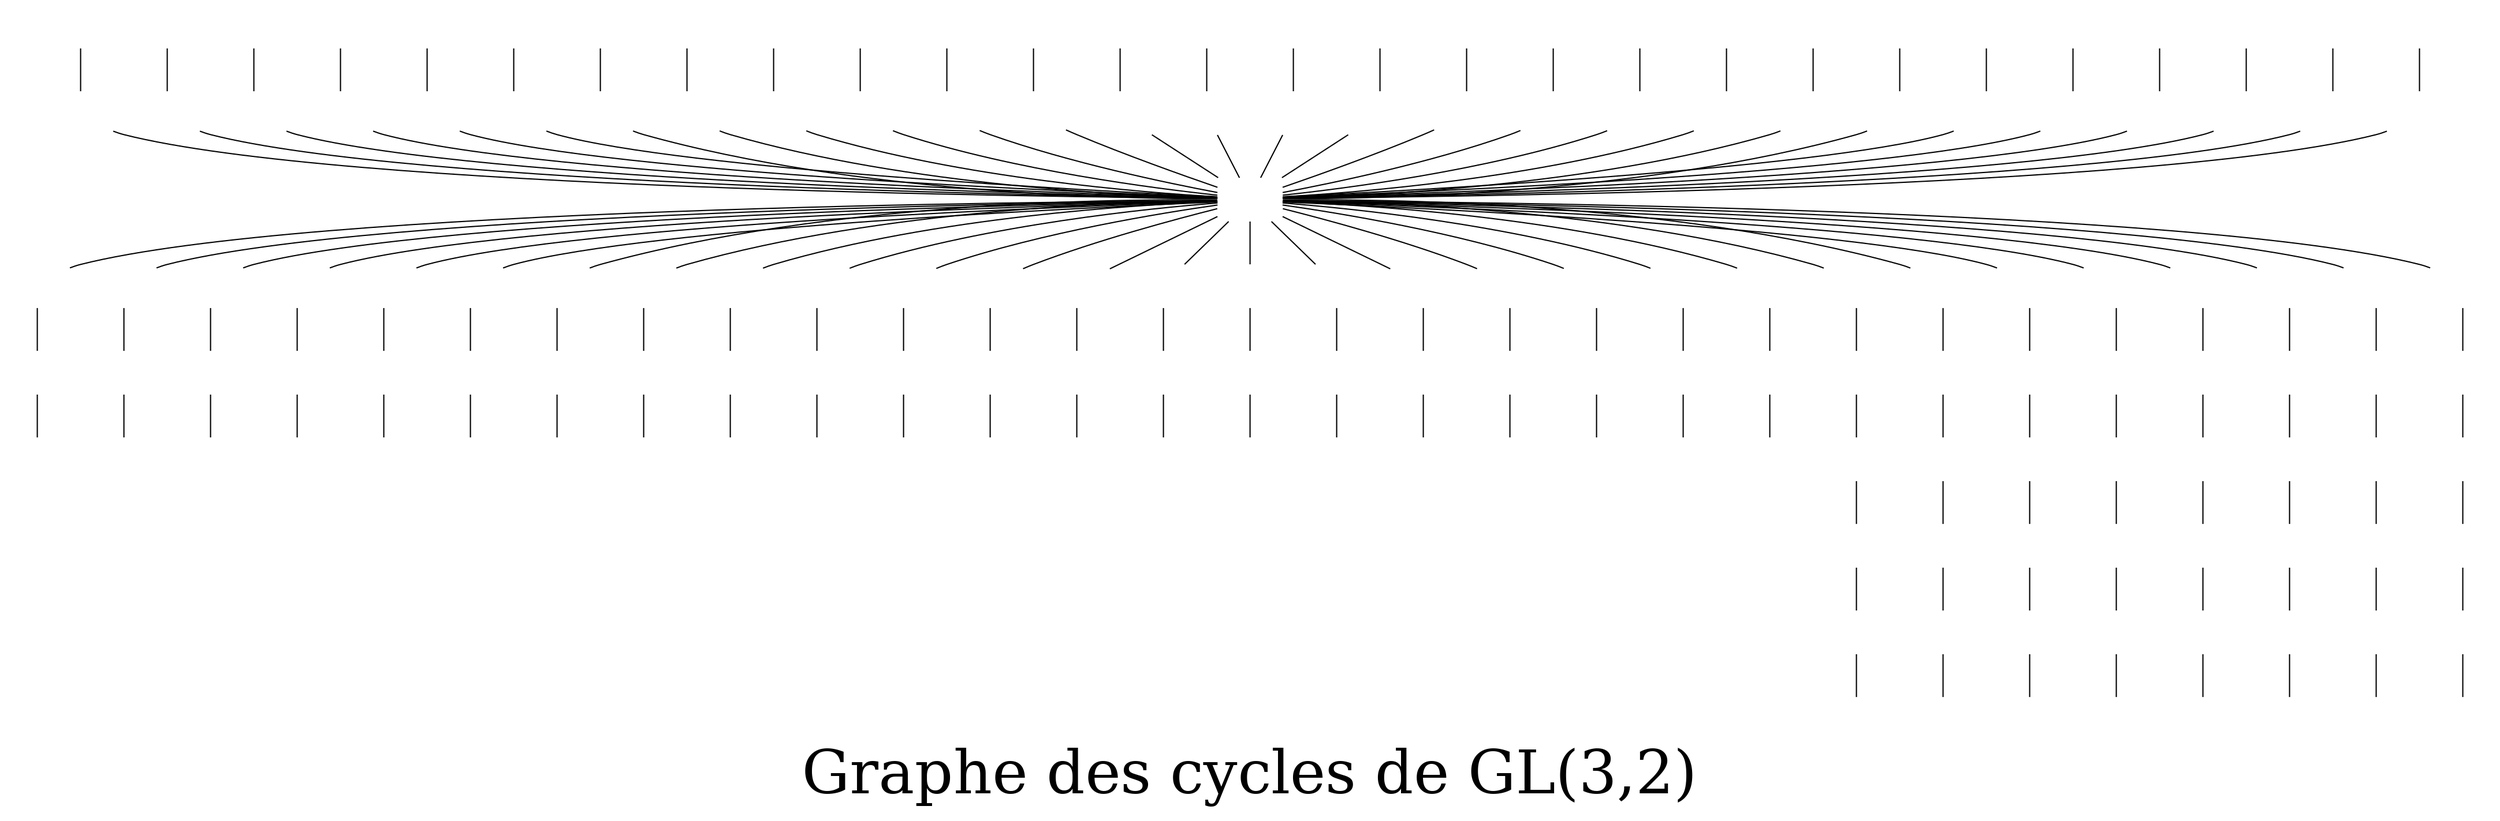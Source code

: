 
strict graph {
   label=<<FONT POINT-SIZE="50">Graphe des cycles de GL(3,2)</FONT>>
{
    node [shape=none, label=""];
84 [image="gl32.84.eps"];
85 [image="gl32.85.eps"];
86 [image="gl32.86.eps"];
87 [image="gl32.87.eps"];
92 [image="gl32.92.eps"];
93 [image="gl32.93.eps"];
98 [image="gl32.98.eps"];
103 [image="gl32.103.eps"];
107 [image="gl32.107.eps"];
110 [image="gl32.110.eps"];
116 [image="gl32.116.eps"];
117 [image="gl32.117.eps"];
122 [image="gl32.122.eps"];
123 [image="gl32.123.eps"];
124 [image="gl32.124.eps"];
125 [image="gl32.125.eps"];
140 [image="gl32.140.eps"];
143 [image="gl32.143.eps"];
158 [image="gl32.158.eps"];
159 [image="gl32.159.eps"];
161 [image="gl32.161.eps"];
163 [image="gl32.163.eps"];
165 [image="gl32.165.eps"];
167 [image="gl32.167.eps"];
169 [image="gl32.169.eps"];
174 [image="gl32.174.eps"];
177 [image="gl32.177.eps"];
179 [image="gl32.179.eps"];
181 [image="gl32.181.eps"];
183 [image="gl32.183.eps"];
185 [image="gl32.185.eps"];
188 [image="gl32.188.eps"];
205 [image="gl32.205.eps"];
206 [image="gl32.206.eps"];
212 [image="gl32.212.eps"];
213 [image="gl32.213.eps"];
214 [image="gl32.214.eps"];
215 [image="gl32.215.eps"];
225 [image="gl32.225.eps"];
230 [image="gl32.230.eps"];
233 [image="gl32.233.eps"];
234 [image="gl32.234.eps"];
236 [image="gl32.236.eps"];
239 [image="gl32.239.eps"];
241 [image="gl32.241.eps"];
242 [image="gl32.242.eps"];
249 [image="gl32.249.eps"];
254 [image="gl32.254.eps"];
266 [image="gl32.266.eps"];
267 [image="gl32.267.eps"];
270 [image="gl32.270.eps"];
271 [image="gl32.271.eps"];
273 [image="gl32.273.eps"];
275 [image="gl32.275.eps"];
277 [image="gl32.277.eps"];
279 [image="gl32.279.eps"];
281 [image="gl32.281.eps"];
282 [image="gl32.282.eps"];
285 [image="gl32.285.eps"];
286 [image="gl32.286.eps"];
298 [image="gl32.298.eps"];
299 [image="gl32.299.eps"];
302 [image="gl32.302.eps"];
303 [image="gl32.303.eps"];
305 [image="gl32.305.eps"];
307 [image="gl32.307.eps"];
309 [image="gl32.309.eps"];
311 [image="gl32.311.eps"];
313 [image="gl32.313.eps"];
314 [image="gl32.314.eps"];
317 [image="gl32.317.eps"];
318 [image="gl32.318.eps"];
330 [image="gl32.330.eps"];
331 [image="gl32.331.eps"];
337 [image="gl32.337.eps"];
339 [image="gl32.339.eps"];
340 [image="gl32.340.eps"];
342 [image="gl32.342.eps"];
345 [image="gl32.345.eps"];
346 [image="gl32.346.eps"];
348 [image="gl32.348.eps"];
351 [image="gl32.351.eps"];
358 [image="gl32.358.eps"];
359 [image="gl32.359.eps"];
369 [image="gl32.369.eps"];
372 [image="gl32.372.eps"];
377 [image="gl32.377.eps"];
380 [image="gl32.380.eps"];
394 [image="gl32.394.eps"];
395 [image="gl32.395.eps"];
401 [image="gl32.401.eps"];
403 [image="gl32.403.eps"];
405 [image="gl32.405.eps"];
407 [image="gl32.407.eps"];
409 [image="gl32.409.eps"];
410 [image="gl32.410.eps"];
417 [image="gl32.417.eps"];
419 [image="gl32.419.eps"];
421 [image="gl32.421.eps"];
423 [image="gl32.423.eps"];
425 [image="gl32.425.eps"];
428 [image="gl32.428.eps"];
443 [image="gl32.443.eps"];
444 [image="gl32.444.eps"];
458 [image="gl32.458.eps"];
459 [image="gl32.459.eps"];
460 [image="gl32.460.eps"];
461 [image="gl32.461.eps"];
465 [image="gl32.465.eps"];
467 [image="gl32.467.eps"];
468 [image="gl32.468.eps"];
470 [image="gl32.470.eps"];
473 [image="gl32.473.eps"];
474 [image="gl32.474.eps"];
481 [image="gl32.481.eps"];
482 [image="gl32.482.eps"];
489 [image="gl32.489.eps"];
494 [image="gl32.494.eps"];
498 [image="gl32.498.eps"];
501 [image="gl32.501.eps"];
94 [image="gl32.94.eps"];
95 [image="gl32.95.eps"];
99 [image="gl32.99.eps"];
102 [image="gl32.102.eps"];
106 [image="gl32.106.eps"];
111 [image="gl32.111.eps"];
114 [image="gl32.114.eps"];
115 [image="gl32.115.eps"];
141 [image="gl32.141.eps"];
142 [image="gl32.142.eps"];
156 [image="gl32.156.eps"];
157 [image="gl32.157.eps"];
171 [image="gl32.171.eps"];
172 [image="gl32.172.eps"];
187 [image="gl32.187.eps"];
190 [image="gl32.190.eps"];
204 [image="gl32.204.eps"];
207 [image="gl32.207.eps"];
226 [image="gl32.226.eps"];
229 [image="gl32.229.eps"];
244 [image="gl32.244.eps"];
247 [image="gl32.247.eps"];
250 [image="gl32.250.eps"];
253 [image="gl32.253.eps"];
334 [image="gl32.334.eps"];
335 [image="gl32.335.eps"];
354 [image="gl32.354.eps"];
355 [image="gl32.355.eps"];
370 [image="gl32.370.eps"];
375 [image="gl32.375.eps"];
379 [image="gl32.379.eps"];
382 [image="gl32.382.eps"];
396 [image="gl32.396.eps"];
397 [image="gl32.397.eps"];
412 [image="gl32.412.eps"];
415 [image="gl32.415.eps"];
426 [image="gl32.426.eps"];
431 [image="gl32.431.eps"];
442 [image="gl32.442.eps"];
445 [image="gl32.445.eps"];
477 [image="gl32.477.eps"];
478 [image="gl32.478.eps"];
485 [image="gl32.485.eps"];
486 [image="gl32.486.eps"];
491 [image="gl32.491.eps"];
492 [image="gl32.492.eps"];
499 [image="gl32.499.eps"];
500 [image="gl32.500.eps"];
}
282 -- 267 -- 273;
314 -- 271 -- 273;
303 -- 286 -- 273;
318 -- 299 -- 273;
340 -- 85 -- 273;
468 -- 87 -- 273;
470 -- 213 -- 273;
342 -- 215 -- 273;
417 -- 177 -- 273;
481 -- 185 -- 273;
489 -- 241 -- 273;
425 -- 249 -- 273;
372 -- 93 -- 273;
140 -- 98 -- 273;
444 -- 110 -- 273;
380 -- 117 -- 273;
236 -- 123 -- 273;
348 -- 125 -- 273;
230 -- 159 -- 273;
359 -- 174 -- 273;
421 -- 179 -- 273;
423 -- 181 -- 273;
419 -- 183 -- 273;
498 -- 206 -- 273;
461 -- 234 -- 273;
410 -- 331 -- 273;
459 -- 346 -- 273;
474 -- 395 -- 273;
273 -- 254 -- 84 -- 443;
273 -- 86 -- 403 -- 212;
273 -- 92 -- 313 -- 116;
273 -- 103 -- 458 -- 188;
273 -- 107 -- 214 -- 428;
273 -- 122 -- 167 -- 460;
273 -- 143 -- 124 -- 482;
273 -- 158 -- 233 -- 358;
273 -- 239 -- 161 -- 351;
273 -- 163 -- 279 -- 165;
273 -- 169 -- 345 -- 225;
273 -- 205 -- 302 -- 242;
273 -- 494 -- 266 -- 501;
273 -- 270 -- 309 -- 298;
273 -- 405 -- 275 -- 407;
273 -- 307 -- 277 -- 311;
273 -- 369 -- 281 -- 377;
273 -- 285 -- 305 -- 317;
273 -- 330 -- 465 -- 394;
273 -- 409 -- 337 -- 473;
273 -- 339 -- 401 -- 467;
273 -- 94 -- 426 -- 187 -- 229 -- 335 -- 500;
273 -- 95 -- 485 -- 334 -- 442 -- 171 -- 244;
273 -- 99 -- 207 -- 478 -- 445 -- 370 -- 172;
273 -- 102 -- 397 -- 375 -- 491 -- 250 -- 156;
273 -- 106 -- 157 -- 379 -- 247 -- 486 -- 396;
273 -- 111 -- 499 -- 226 -- 141 -- 382 -- 412;
273 -- 114 -- 190 -- 431 -- 477 -- 355 -- 204;
273 -- 115 -- 253 -- 354 -- 142 -- 415 -- 492;
}
